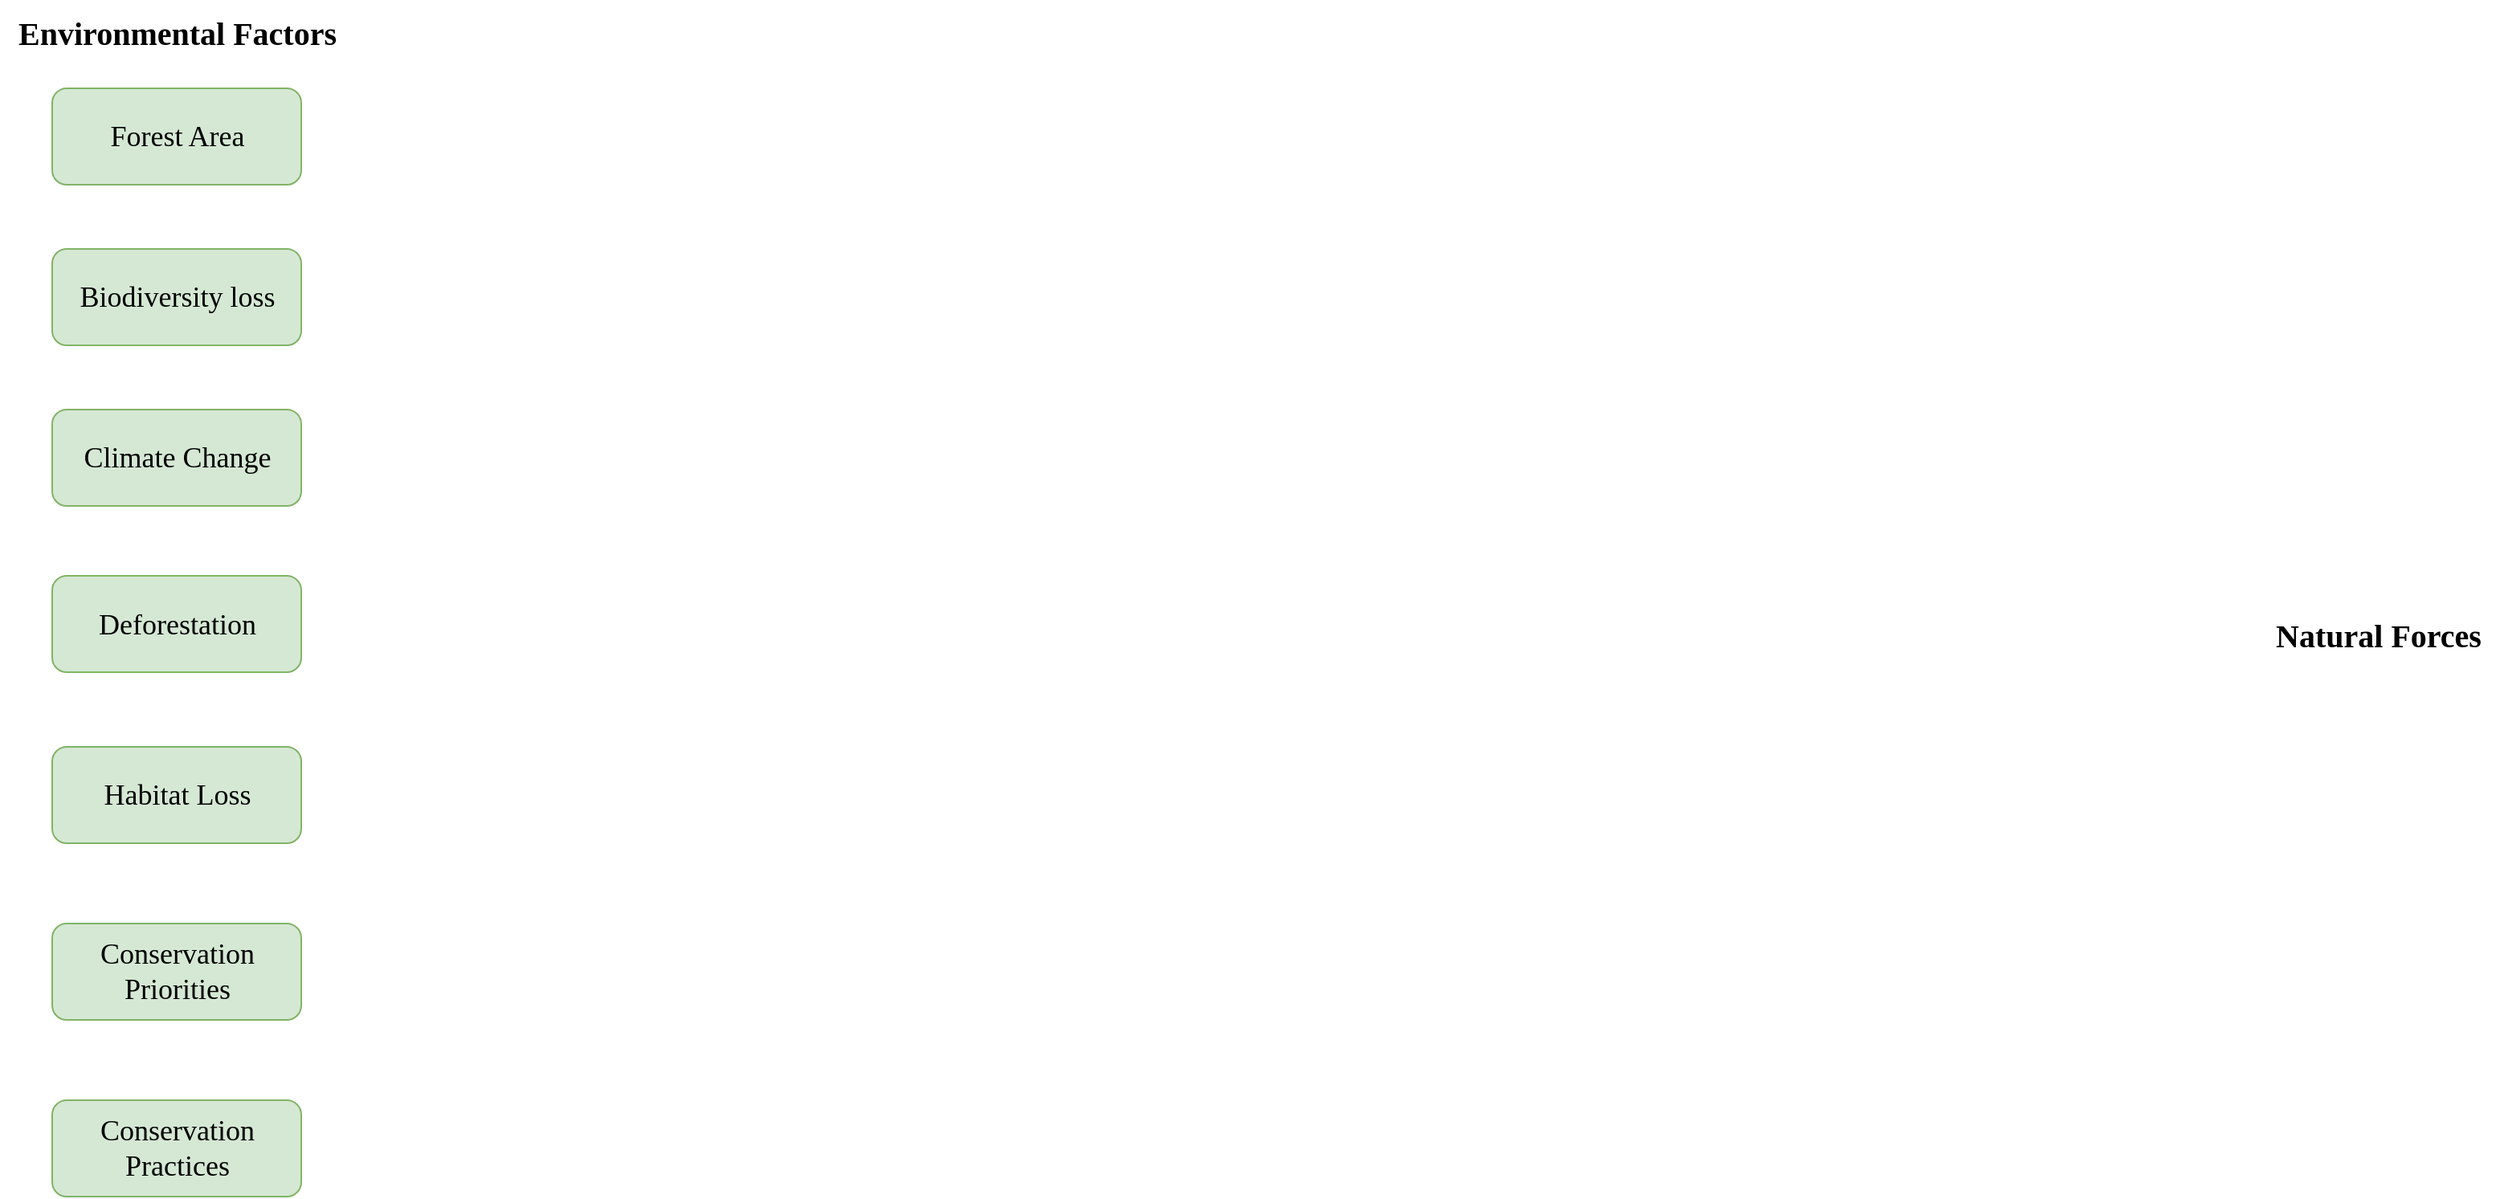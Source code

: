 <mxfile version="22.0.4" type="github">
  <diagram name="Page-1" id="zB_I1wsIQ56pGqQ2V1rR">
    <mxGraphModel dx="2200" dy="1225" grid="1" gridSize="10" guides="1" tooltips="1" connect="1" arrows="1" fold="1" page="1" pageScale="1" pageWidth="1920" pageHeight="1200" math="0" shadow="0">
      <root>
        <mxCell id="0" />
        <mxCell id="1" parent="0" />
        <mxCell id="jdVaecQ7j_w1OCTPGQky-2" value="&lt;font face=&quot;Garamond&quot; style=&quot;font-size: 20px;&quot;&gt;&lt;b&gt;Environmental Factors&lt;/b&gt;&lt;/font&gt;" style="text;html=1;align=center;verticalAlign=middle;resizable=0;points=[];autosize=1;strokeColor=none;fillColor=none;" vertex="1" parent="1">
          <mxGeometry x="25" y="55" width="220" height="40" as="geometry" />
        </mxCell>
        <mxCell id="jdVaecQ7j_w1OCTPGQky-4" value="&lt;font style=&quot;font-size: 18px;&quot; face=&quot;Garamond&quot;&gt;Forest Area &lt;/font&gt;" style="rounded=1;whiteSpace=wrap;html=1;fillColor=#d5e8d4;strokeColor=#82b366;" vertex="1" parent="1">
          <mxGeometry x="57.5" y="110" width="155" height="60" as="geometry" />
        </mxCell>
        <mxCell id="jdVaecQ7j_w1OCTPGQky-5" value="&lt;font face=&quot;Garamond&quot; style=&quot;font-size: 18px;&quot;&gt;Biodiversity loss&lt;/font&gt;" style="rounded=1;whiteSpace=wrap;html=1;fillColor=#d5e8d4;strokeColor=#82b366;" vertex="1" parent="1">
          <mxGeometry x="57.5" y="210" width="155" height="60" as="geometry" />
        </mxCell>
        <mxCell id="jdVaecQ7j_w1OCTPGQky-6" value="&lt;font style=&quot;font-size: 18px;&quot; face=&quot;Garamond&quot;&gt;Climate Change&lt;/font&gt;" style="rounded=1;whiteSpace=wrap;html=1;fillColor=#d5e8d4;strokeColor=#82b366;" vertex="1" parent="1">
          <mxGeometry x="57.5" y="310" width="155" height="60" as="geometry" />
        </mxCell>
        <mxCell id="jdVaecQ7j_w1OCTPGQky-7" value="&lt;font style=&quot;font-size: 18px;&quot; face=&quot;Garamond&quot;&gt;Deforestation&lt;/font&gt;" style="rounded=1;whiteSpace=wrap;html=1;fillColor=#d5e8d4;strokeColor=#82b366;" vertex="1" parent="1">
          <mxGeometry x="57.5" y="413.5" width="155" height="60" as="geometry" />
        </mxCell>
        <mxCell id="jdVaecQ7j_w1OCTPGQky-8" value="&lt;font style=&quot;font-size: 18px;&quot; face=&quot;Garamond&quot;&gt;Habitat Loss&lt;/font&gt;" style="rounded=1;whiteSpace=wrap;html=1;fillColor=#d5e8d4;strokeColor=#82b366;" vertex="1" parent="1">
          <mxGeometry x="57.5" y="520" width="155" height="60" as="geometry" />
        </mxCell>
        <mxCell id="jdVaecQ7j_w1OCTPGQky-9" value="&lt;font face=&quot;Garamond&quot; style=&quot;font-size: 18px;&quot;&gt;Conservation Priorities&lt;/font&gt;" style="rounded=1;whiteSpace=wrap;html=1;fillColor=#d5e8d4;strokeColor=#82b366;" vertex="1" parent="1">
          <mxGeometry x="57.5" y="630" width="155" height="60" as="geometry" />
        </mxCell>
        <mxCell id="jdVaecQ7j_w1OCTPGQky-10" value="&lt;font style=&quot;font-size: 18px;&quot; face=&quot;Garamond&quot;&gt;Conservation Practices&lt;/font&gt;" style="rounded=1;whiteSpace=wrap;html=1;fillColor=#d5e8d4;strokeColor=#82b366;" vertex="1" parent="1">
          <mxGeometry x="57.5" y="740" width="155" height="60" as="geometry" />
        </mxCell>
        <mxCell id="jdVaecQ7j_w1OCTPGQky-14" value="&lt;font style=&quot;font-size: 20px;&quot; face=&quot;Garamond&quot;&gt;&lt;b&gt;Natural Forces&lt;/b&gt;&lt;/font&gt;" style="text;html=1;align=center;verticalAlign=middle;resizable=0;points=[];autosize=1;strokeColor=none;fillColor=none;" vertex="1" parent="1">
          <mxGeometry x="1430" y="430" width="150" height="40" as="geometry" />
        </mxCell>
      </root>
    </mxGraphModel>
  </diagram>
</mxfile>
